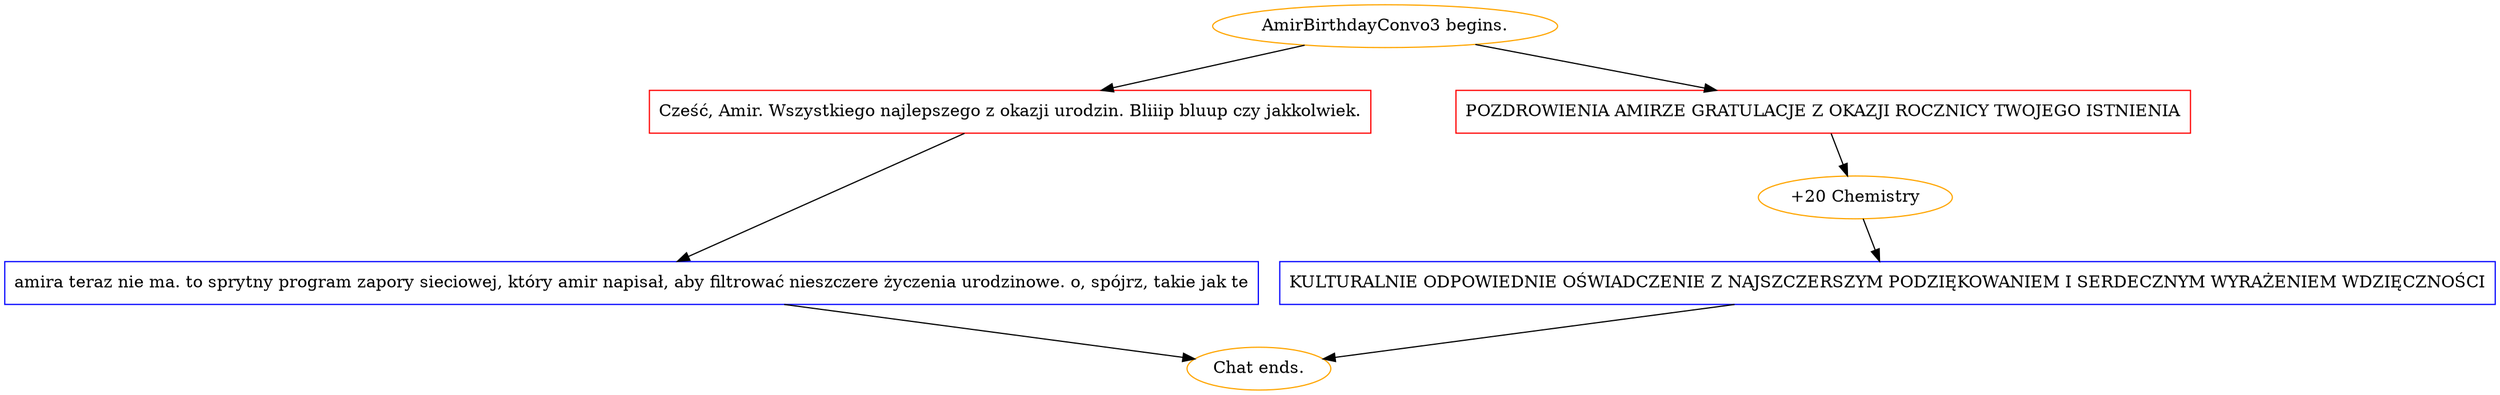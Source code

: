digraph {
	"AmirBirthdayConvo3 begins." [color=orange];
		"AmirBirthdayConvo3 begins." -> j2951253455;
		"AmirBirthdayConvo3 begins." -> j2006667679;
	j2951253455 [label="Cześć, Amir. Wszystkiego najlepszego z okazji urodzin. Bliiip bluup czy jakkolwiek.",shape=box,color=red];
		j2951253455 -> j6201039;
	j2006667679 [label="POZDROWIENIA AMIRZE GRATULACJE Z OKAZJI ROCZNICY TWOJEGO ISTNIENIA",shape=box,color=red];
		j2006667679 -> j399498716;
	j6201039 [label="amira teraz nie ma. to sprytny program zapory sieciowej, który amir napisał, aby filtrować nieszczere życzenia urodzinowe. o, spójrz, takie jak te",shape=box,color=blue];
		j6201039 -> "Chat ends.";
	j399498716 [label="+20 Chemistry",color=orange];
		j399498716 -> j1349889462;
	"Chat ends." [color=orange];
	j1349889462 [label="KULTURALNIE ODPOWIEDNIE OŚWIADCZENIE Z NAJSZCZERSZYM PODZIĘKOWANIEM I SERDECZNYM WYRAŻENIEM WDZIĘCZNOŚCI",shape=box,color=blue];
		j1349889462 -> "Chat ends.";
}